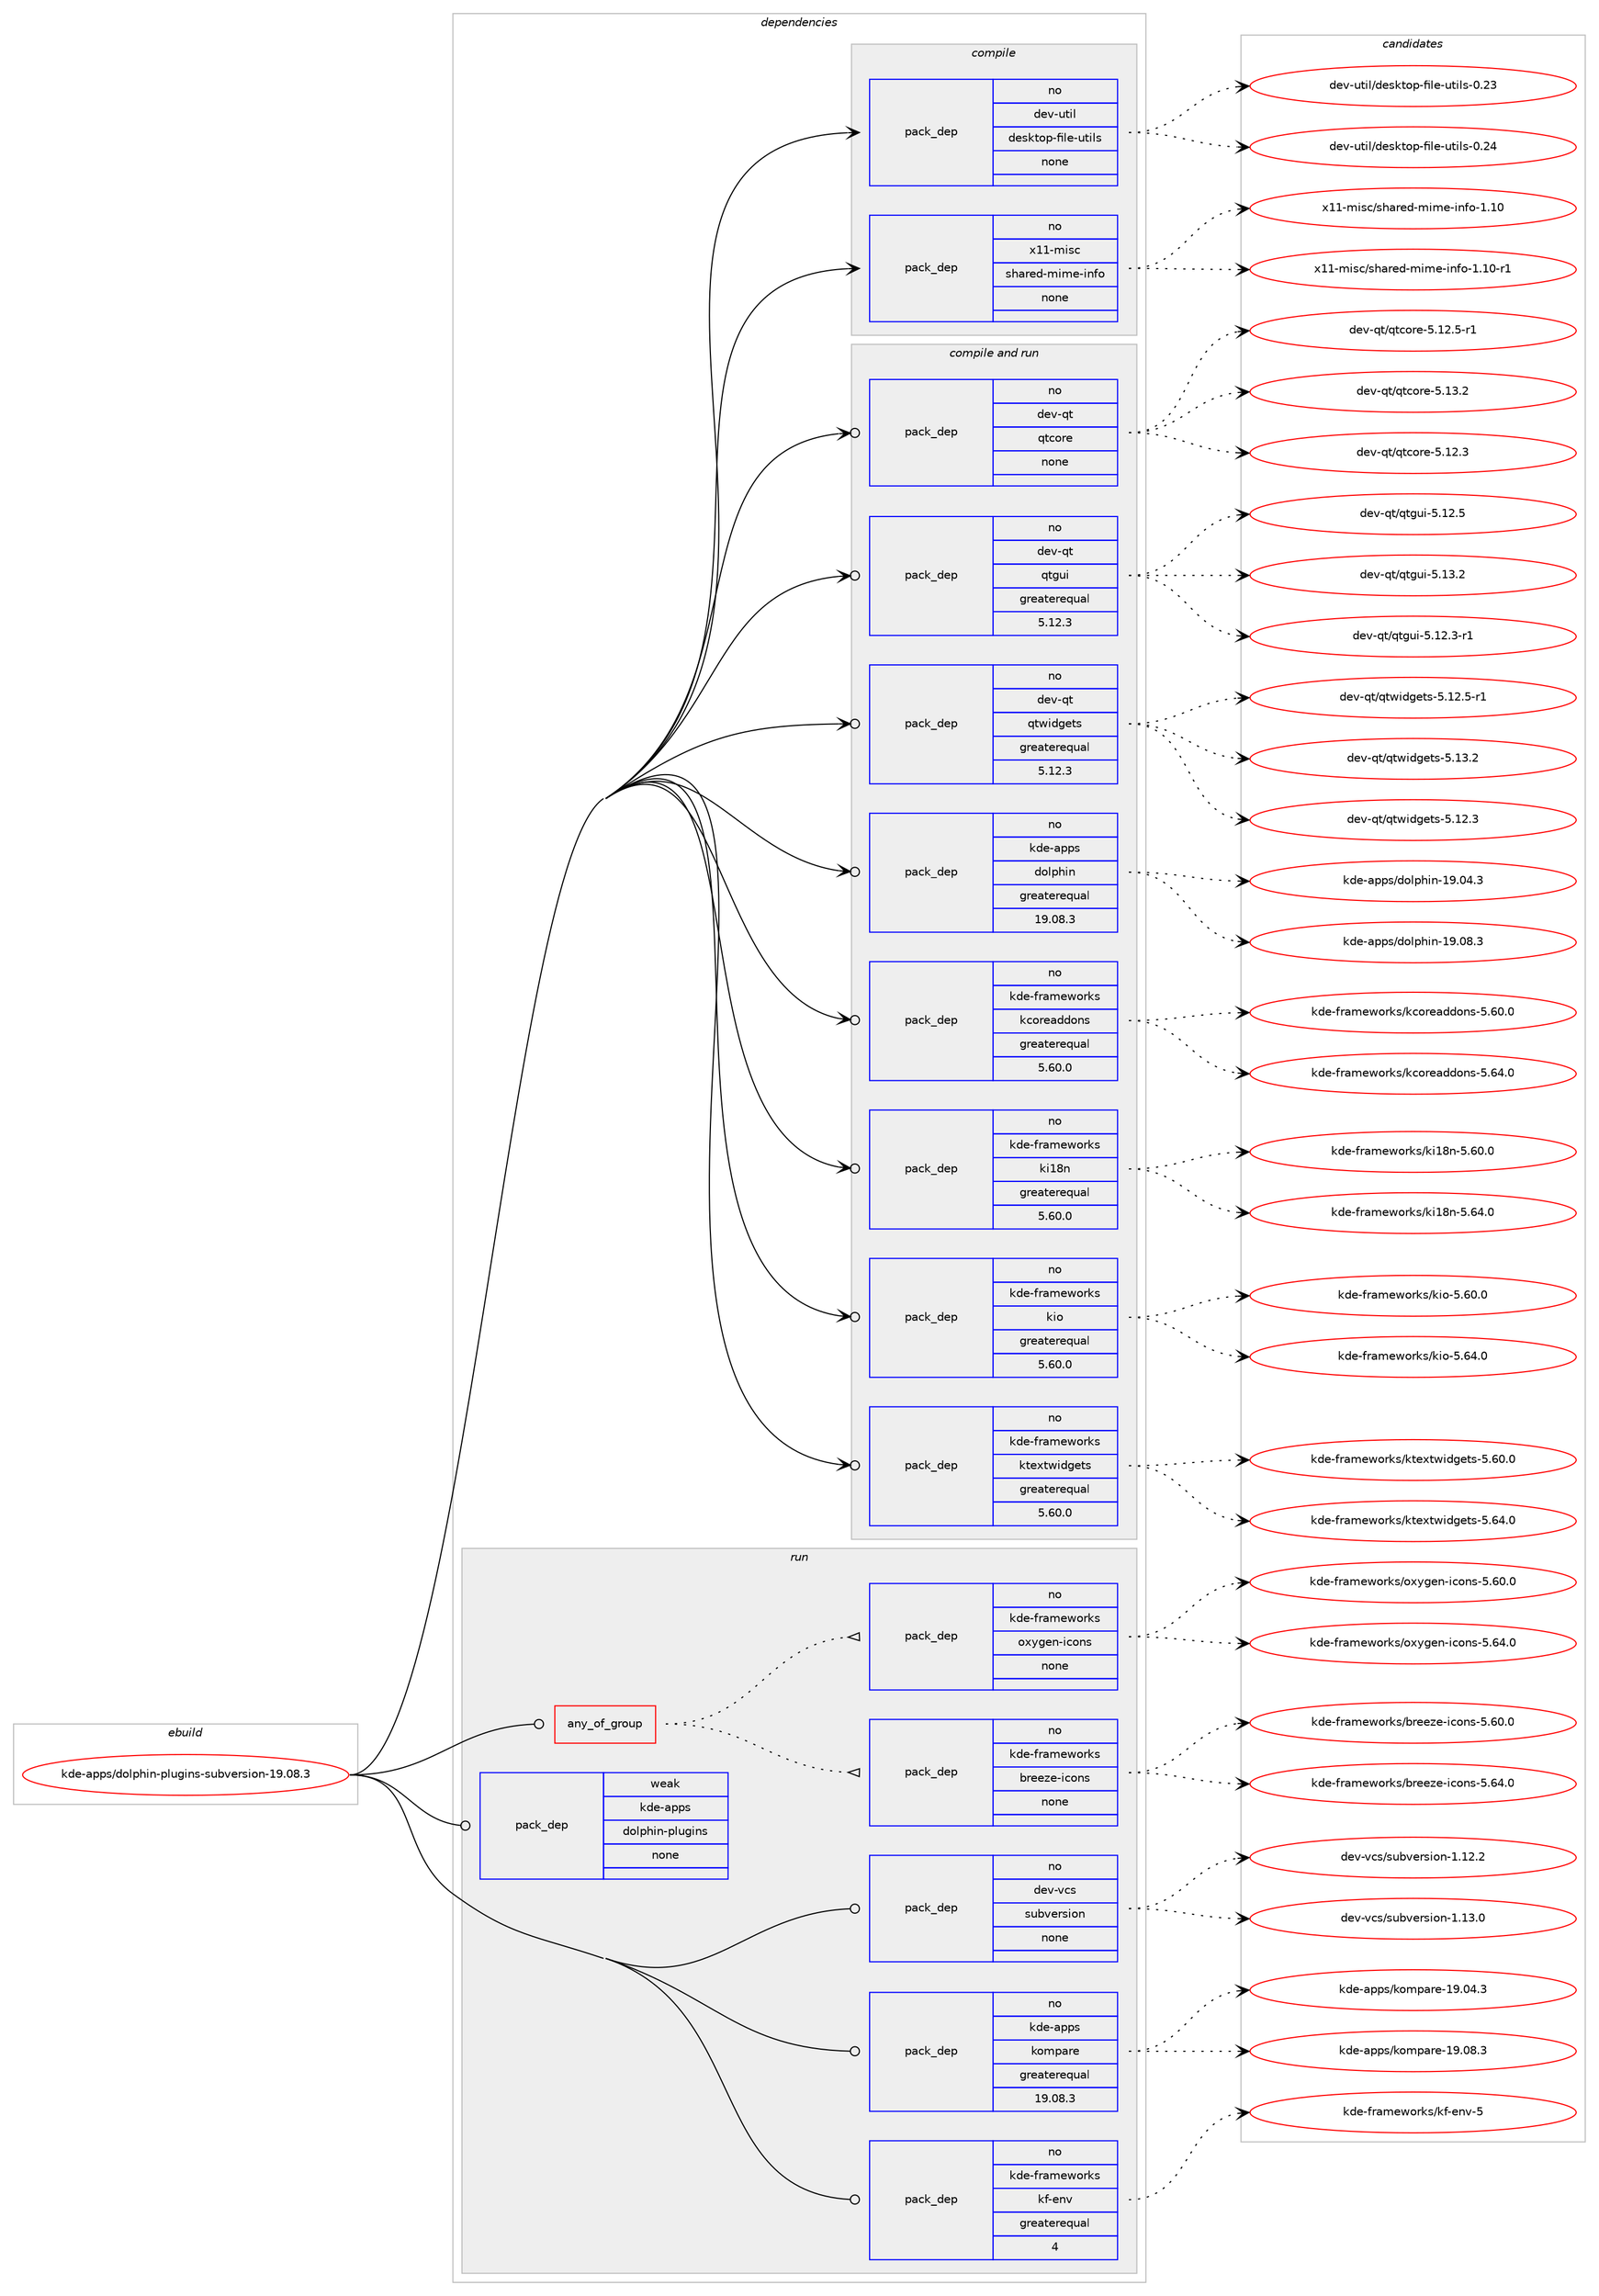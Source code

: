 digraph prolog {

# *************
# Graph options
# *************

newrank=true;
concentrate=true;
compound=true;
graph [rankdir=LR,fontname=Helvetica,fontsize=10,ranksep=1.5];#, ranksep=2.5, nodesep=0.2];
edge  [arrowhead=vee];
node  [fontname=Helvetica,fontsize=10];

# **********
# The ebuild
# **********

subgraph cluster_leftcol {
color=gray;
rank=same;
label=<<i>ebuild</i>>;
id [label="kde-apps/dolphin-plugins-subversion-19.08.3", color=red, width=4, href="../kde-apps/dolphin-plugins-subversion-19.08.3.svg"];
}

# ****************
# The dependencies
# ****************

subgraph cluster_midcol {
color=gray;
label=<<i>dependencies</i>>;
subgraph cluster_compile {
fillcolor="#eeeeee";
style=filled;
label=<<i>compile</i>>;
subgraph pack553446 {
dependency752608 [label=<<TABLE BORDER="0" CELLBORDER="1" CELLSPACING="0" CELLPADDING="4" WIDTH="220"><TR><TD ROWSPAN="6" CELLPADDING="30">pack_dep</TD></TR><TR><TD WIDTH="110">no</TD></TR><TR><TD>dev-util</TD></TR><TR><TD>desktop-file-utils</TD></TR><TR><TD>none</TD></TR><TR><TD></TD></TR></TABLE>>, shape=none, color=blue];
}
id:e -> dependency752608:w [weight=20,style="solid",arrowhead="vee"];
subgraph pack553447 {
dependency752609 [label=<<TABLE BORDER="0" CELLBORDER="1" CELLSPACING="0" CELLPADDING="4" WIDTH="220"><TR><TD ROWSPAN="6" CELLPADDING="30">pack_dep</TD></TR><TR><TD WIDTH="110">no</TD></TR><TR><TD>x11-misc</TD></TR><TR><TD>shared-mime-info</TD></TR><TR><TD>none</TD></TR><TR><TD></TD></TR></TABLE>>, shape=none, color=blue];
}
id:e -> dependency752609:w [weight=20,style="solid",arrowhead="vee"];
}
subgraph cluster_compileandrun {
fillcolor="#eeeeee";
style=filled;
label=<<i>compile and run</i>>;
subgraph pack553448 {
dependency752610 [label=<<TABLE BORDER="0" CELLBORDER="1" CELLSPACING="0" CELLPADDING="4" WIDTH="220"><TR><TD ROWSPAN="6" CELLPADDING="30">pack_dep</TD></TR><TR><TD WIDTH="110">no</TD></TR><TR><TD>dev-qt</TD></TR><TR><TD>qtcore</TD></TR><TR><TD>none</TD></TR><TR><TD></TD></TR></TABLE>>, shape=none, color=blue];
}
id:e -> dependency752610:w [weight=20,style="solid",arrowhead="odotvee"];
subgraph pack553449 {
dependency752611 [label=<<TABLE BORDER="0" CELLBORDER="1" CELLSPACING="0" CELLPADDING="4" WIDTH="220"><TR><TD ROWSPAN="6" CELLPADDING="30">pack_dep</TD></TR><TR><TD WIDTH="110">no</TD></TR><TR><TD>dev-qt</TD></TR><TR><TD>qtgui</TD></TR><TR><TD>greaterequal</TD></TR><TR><TD>5.12.3</TD></TR></TABLE>>, shape=none, color=blue];
}
id:e -> dependency752611:w [weight=20,style="solid",arrowhead="odotvee"];
subgraph pack553450 {
dependency752612 [label=<<TABLE BORDER="0" CELLBORDER="1" CELLSPACING="0" CELLPADDING="4" WIDTH="220"><TR><TD ROWSPAN="6" CELLPADDING="30">pack_dep</TD></TR><TR><TD WIDTH="110">no</TD></TR><TR><TD>dev-qt</TD></TR><TR><TD>qtwidgets</TD></TR><TR><TD>greaterequal</TD></TR><TR><TD>5.12.3</TD></TR></TABLE>>, shape=none, color=blue];
}
id:e -> dependency752612:w [weight=20,style="solid",arrowhead="odotvee"];
subgraph pack553451 {
dependency752613 [label=<<TABLE BORDER="0" CELLBORDER="1" CELLSPACING="0" CELLPADDING="4" WIDTH="220"><TR><TD ROWSPAN="6" CELLPADDING="30">pack_dep</TD></TR><TR><TD WIDTH="110">no</TD></TR><TR><TD>kde-apps</TD></TR><TR><TD>dolphin</TD></TR><TR><TD>greaterequal</TD></TR><TR><TD>19.08.3</TD></TR></TABLE>>, shape=none, color=blue];
}
id:e -> dependency752613:w [weight=20,style="solid",arrowhead="odotvee"];
subgraph pack553452 {
dependency752614 [label=<<TABLE BORDER="0" CELLBORDER="1" CELLSPACING="0" CELLPADDING="4" WIDTH="220"><TR><TD ROWSPAN="6" CELLPADDING="30">pack_dep</TD></TR><TR><TD WIDTH="110">no</TD></TR><TR><TD>kde-frameworks</TD></TR><TR><TD>kcoreaddons</TD></TR><TR><TD>greaterequal</TD></TR><TR><TD>5.60.0</TD></TR></TABLE>>, shape=none, color=blue];
}
id:e -> dependency752614:w [weight=20,style="solid",arrowhead="odotvee"];
subgraph pack553453 {
dependency752615 [label=<<TABLE BORDER="0" CELLBORDER="1" CELLSPACING="0" CELLPADDING="4" WIDTH="220"><TR><TD ROWSPAN="6" CELLPADDING="30">pack_dep</TD></TR><TR><TD WIDTH="110">no</TD></TR><TR><TD>kde-frameworks</TD></TR><TR><TD>ki18n</TD></TR><TR><TD>greaterequal</TD></TR><TR><TD>5.60.0</TD></TR></TABLE>>, shape=none, color=blue];
}
id:e -> dependency752615:w [weight=20,style="solid",arrowhead="odotvee"];
subgraph pack553454 {
dependency752616 [label=<<TABLE BORDER="0" CELLBORDER="1" CELLSPACING="0" CELLPADDING="4" WIDTH="220"><TR><TD ROWSPAN="6" CELLPADDING="30">pack_dep</TD></TR><TR><TD WIDTH="110">no</TD></TR><TR><TD>kde-frameworks</TD></TR><TR><TD>kio</TD></TR><TR><TD>greaterequal</TD></TR><TR><TD>5.60.0</TD></TR></TABLE>>, shape=none, color=blue];
}
id:e -> dependency752616:w [weight=20,style="solid",arrowhead="odotvee"];
subgraph pack553455 {
dependency752617 [label=<<TABLE BORDER="0" CELLBORDER="1" CELLSPACING="0" CELLPADDING="4" WIDTH="220"><TR><TD ROWSPAN="6" CELLPADDING="30">pack_dep</TD></TR><TR><TD WIDTH="110">no</TD></TR><TR><TD>kde-frameworks</TD></TR><TR><TD>ktextwidgets</TD></TR><TR><TD>greaterequal</TD></TR><TR><TD>5.60.0</TD></TR></TABLE>>, shape=none, color=blue];
}
id:e -> dependency752617:w [weight=20,style="solid",arrowhead="odotvee"];
}
subgraph cluster_run {
fillcolor="#eeeeee";
style=filled;
label=<<i>run</i>>;
subgraph any12310 {
dependency752618 [label=<<TABLE BORDER="0" CELLBORDER="1" CELLSPACING="0" CELLPADDING="4"><TR><TD CELLPADDING="10">any_of_group</TD></TR></TABLE>>, shape=none, color=red];subgraph pack553456 {
dependency752619 [label=<<TABLE BORDER="0" CELLBORDER="1" CELLSPACING="0" CELLPADDING="4" WIDTH="220"><TR><TD ROWSPAN="6" CELLPADDING="30">pack_dep</TD></TR><TR><TD WIDTH="110">no</TD></TR><TR><TD>kde-frameworks</TD></TR><TR><TD>breeze-icons</TD></TR><TR><TD>none</TD></TR><TR><TD></TD></TR></TABLE>>, shape=none, color=blue];
}
dependency752618:e -> dependency752619:w [weight=20,style="dotted",arrowhead="oinv"];
subgraph pack553457 {
dependency752620 [label=<<TABLE BORDER="0" CELLBORDER="1" CELLSPACING="0" CELLPADDING="4" WIDTH="220"><TR><TD ROWSPAN="6" CELLPADDING="30">pack_dep</TD></TR><TR><TD WIDTH="110">no</TD></TR><TR><TD>kde-frameworks</TD></TR><TR><TD>oxygen-icons</TD></TR><TR><TD>none</TD></TR><TR><TD></TD></TR></TABLE>>, shape=none, color=blue];
}
dependency752618:e -> dependency752620:w [weight=20,style="dotted",arrowhead="oinv"];
}
id:e -> dependency752618:w [weight=20,style="solid",arrowhead="odot"];
subgraph pack553458 {
dependency752621 [label=<<TABLE BORDER="0" CELLBORDER="1" CELLSPACING="0" CELLPADDING="4" WIDTH="220"><TR><TD ROWSPAN="6" CELLPADDING="30">pack_dep</TD></TR><TR><TD WIDTH="110">no</TD></TR><TR><TD>dev-vcs</TD></TR><TR><TD>subversion</TD></TR><TR><TD>none</TD></TR><TR><TD></TD></TR></TABLE>>, shape=none, color=blue];
}
id:e -> dependency752621:w [weight=20,style="solid",arrowhead="odot"];
subgraph pack553459 {
dependency752622 [label=<<TABLE BORDER="0" CELLBORDER="1" CELLSPACING="0" CELLPADDING="4" WIDTH="220"><TR><TD ROWSPAN="6" CELLPADDING="30">pack_dep</TD></TR><TR><TD WIDTH="110">no</TD></TR><TR><TD>kde-apps</TD></TR><TR><TD>kompare</TD></TR><TR><TD>greaterequal</TD></TR><TR><TD>19.08.3</TD></TR></TABLE>>, shape=none, color=blue];
}
id:e -> dependency752622:w [weight=20,style="solid",arrowhead="odot"];
subgraph pack553460 {
dependency752623 [label=<<TABLE BORDER="0" CELLBORDER="1" CELLSPACING="0" CELLPADDING="4" WIDTH="220"><TR><TD ROWSPAN="6" CELLPADDING="30">pack_dep</TD></TR><TR><TD WIDTH="110">no</TD></TR><TR><TD>kde-frameworks</TD></TR><TR><TD>kf-env</TD></TR><TR><TD>greaterequal</TD></TR><TR><TD>4</TD></TR></TABLE>>, shape=none, color=blue];
}
id:e -> dependency752623:w [weight=20,style="solid",arrowhead="odot"];
subgraph pack553461 {
dependency752624 [label=<<TABLE BORDER="0" CELLBORDER="1" CELLSPACING="0" CELLPADDING="4" WIDTH="220"><TR><TD ROWSPAN="6" CELLPADDING="30">pack_dep</TD></TR><TR><TD WIDTH="110">weak</TD></TR><TR><TD>kde-apps</TD></TR><TR><TD>dolphin-plugins</TD></TR><TR><TD>none</TD></TR><TR><TD></TD></TR></TABLE>>, shape=none, color=blue];
}
id:e -> dependency752624:w [weight=20,style="solid",arrowhead="odot"];
}
}

# **************
# The candidates
# **************

subgraph cluster_choices {
rank=same;
color=gray;
label=<<i>candidates</i>>;

subgraph choice553446 {
color=black;
nodesep=1;
choice100101118451171161051084710010111510711611111245102105108101451171161051081154548465051 [label="dev-util/desktop-file-utils-0.23", color=red, width=4,href="../dev-util/desktop-file-utils-0.23.svg"];
choice100101118451171161051084710010111510711611111245102105108101451171161051081154548465052 [label="dev-util/desktop-file-utils-0.24", color=red, width=4,href="../dev-util/desktop-file-utils-0.24.svg"];
dependency752608:e -> choice100101118451171161051084710010111510711611111245102105108101451171161051081154548465051:w [style=dotted,weight="100"];
dependency752608:e -> choice100101118451171161051084710010111510711611111245102105108101451171161051081154548465052:w [style=dotted,weight="100"];
}
subgraph choice553447 {
color=black;
nodesep=1;
choice12049494510910511599471151049711410110045109105109101451051101021114549464948 [label="x11-misc/shared-mime-info-1.10", color=red, width=4,href="../x11-misc/shared-mime-info-1.10.svg"];
choice120494945109105115994711510497114101100451091051091014510511010211145494649484511449 [label="x11-misc/shared-mime-info-1.10-r1", color=red, width=4,href="../x11-misc/shared-mime-info-1.10-r1.svg"];
dependency752609:e -> choice12049494510910511599471151049711410110045109105109101451051101021114549464948:w [style=dotted,weight="100"];
dependency752609:e -> choice120494945109105115994711510497114101100451091051091014510511010211145494649484511449:w [style=dotted,weight="100"];
}
subgraph choice553448 {
color=black;
nodesep=1;
choice10010111845113116471131169911111410145534649504651 [label="dev-qt/qtcore-5.12.3", color=red, width=4,href="../dev-qt/qtcore-5.12.3.svg"];
choice100101118451131164711311699111114101455346495046534511449 [label="dev-qt/qtcore-5.12.5-r1", color=red, width=4,href="../dev-qt/qtcore-5.12.5-r1.svg"];
choice10010111845113116471131169911111410145534649514650 [label="dev-qt/qtcore-5.13.2", color=red, width=4,href="../dev-qt/qtcore-5.13.2.svg"];
dependency752610:e -> choice10010111845113116471131169911111410145534649504651:w [style=dotted,weight="100"];
dependency752610:e -> choice100101118451131164711311699111114101455346495046534511449:w [style=dotted,weight="100"];
dependency752610:e -> choice10010111845113116471131169911111410145534649514650:w [style=dotted,weight="100"];
}
subgraph choice553449 {
color=black;
nodesep=1;
choice1001011184511311647113116103117105455346495046514511449 [label="dev-qt/qtgui-5.12.3-r1", color=red, width=4,href="../dev-qt/qtgui-5.12.3-r1.svg"];
choice100101118451131164711311610311710545534649504653 [label="dev-qt/qtgui-5.12.5", color=red, width=4,href="../dev-qt/qtgui-5.12.5.svg"];
choice100101118451131164711311610311710545534649514650 [label="dev-qt/qtgui-5.13.2", color=red, width=4,href="../dev-qt/qtgui-5.13.2.svg"];
dependency752611:e -> choice1001011184511311647113116103117105455346495046514511449:w [style=dotted,weight="100"];
dependency752611:e -> choice100101118451131164711311610311710545534649504653:w [style=dotted,weight="100"];
dependency752611:e -> choice100101118451131164711311610311710545534649514650:w [style=dotted,weight="100"];
}
subgraph choice553450 {
color=black;
nodesep=1;
choice100101118451131164711311611910510010310111611545534649504651 [label="dev-qt/qtwidgets-5.12.3", color=red, width=4,href="../dev-qt/qtwidgets-5.12.3.svg"];
choice1001011184511311647113116119105100103101116115455346495046534511449 [label="dev-qt/qtwidgets-5.12.5-r1", color=red, width=4,href="../dev-qt/qtwidgets-5.12.5-r1.svg"];
choice100101118451131164711311611910510010310111611545534649514650 [label="dev-qt/qtwidgets-5.13.2", color=red, width=4,href="../dev-qt/qtwidgets-5.13.2.svg"];
dependency752612:e -> choice100101118451131164711311611910510010310111611545534649504651:w [style=dotted,weight="100"];
dependency752612:e -> choice1001011184511311647113116119105100103101116115455346495046534511449:w [style=dotted,weight="100"];
dependency752612:e -> choice100101118451131164711311611910510010310111611545534649514650:w [style=dotted,weight="100"];
}
subgraph choice553451 {
color=black;
nodesep=1;
choice1071001014597112112115471001111081121041051104549574648524651 [label="kde-apps/dolphin-19.04.3", color=red, width=4,href="../kde-apps/dolphin-19.04.3.svg"];
choice1071001014597112112115471001111081121041051104549574648564651 [label="kde-apps/dolphin-19.08.3", color=red, width=4,href="../kde-apps/dolphin-19.08.3.svg"];
dependency752613:e -> choice1071001014597112112115471001111081121041051104549574648524651:w [style=dotted,weight="100"];
dependency752613:e -> choice1071001014597112112115471001111081121041051104549574648564651:w [style=dotted,weight="100"];
}
subgraph choice553452 {
color=black;
nodesep=1;
choice107100101451021149710910111911111410711547107991111141019710010011111011545534654484648 [label="kde-frameworks/kcoreaddons-5.60.0", color=red, width=4,href="../kde-frameworks/kcoreaddons-5.60.0.svg"];
choice107100101451021149710910111911111410711547107991111141019710010011111011545534654524648 [label="kde-frameworks/kcoreaddons-5.64.0", color=red, width=4,href="../kde-frameworks/kcoreaddons-5.64.0.svg"];
dependency752614:e -> choice107100101451021149710910111911111410711547107991111141019710010011111011545534654484648:w [style=dotted,weight="100"];
dependency752614:e -> choice107100101451021149710910111911111410711547107991111141019710010011111011545534654524648:w [style=dotted,weight="100"];
}
subgraph choice553453 {
color=black;
nodesep=1;
choice107100101451021149710910111911111410711547107105495611045534654484648 [label="kde-frameworks/ki18n-5.60.0", color=red, width=4,href="../kde-frameworks/ki18n-5.60.0.svg"];
choice107100101451021149710910111911111410711547107105495611045534654524648 [label="kde-frameworks/ki18n-5.64.0", color=red, width=4,href="../kde-frameworks/ki18n-5.64.0.svg"];
dependency752615:e -> choice107100101451021149710910111911111410711547107105495611045534654484648:w [style=dotted,weight="100"];
dependency752615:e -> choice107100101451021149710910111911111410711547107105495611045534654524648:w [style=dotted,weight="100"];
}
subgraph choice553454 {
color=black;
nodesep=1;
choice10710010145102114971091011191111141071154710710511145534654484648 [label="kde-frameworks/kio-5.60.0", color=red, width=4,href="../kde-frameworks/kio-5.60.0.svg"];
choice10710010145102114971091011191111141071154710710511145534654524648 [label="kde-frameworks/kio-5.64.0", color=red, width=4,href="../kde-frameworks/kio-5.64.0.svg"];
dependency752616:e -> choice10710010145102114971091011191111141071154710710511145534654484648:w [style=dotted,weight="100"];
dependency752616:e -> choice10710010145102114971091011191111141071154710710511145534654524648:w [style=dotted,weight="100"];
}
subgraph choice553455 {
color=black;
nodesep=1;
choice10710010145102114971091011191111141071154710711610112011611910510010310111611545534654484648 [label="kde-frameworks/ktextwidgets-5.60.0", color=red, width=4,href="../kde-frameworks/ktextwidgets-5.60.0.svg"];
choice10710010145102114971091011191111141071154710711610112011611910510010310111611545534654524648 [label="kde-frameworks/ktextwidgets-5.64.0", color=red, width=4,href="../kde-frameworks/ktextwidgets-5.64.0.svg"];
dependency752617:e -> choice10710010145102114971091011191111141071154710711610112011611910510010310111611545534654484648:w [style=dotted,weight="100"];
dependency752617:e -> choice10710010145102114971091011191111141071154710711610112011611910510010310111611545534654524648:w [style=dotted,weight="100"];
}
subgraph choice553456 {
color=black;
nodesep=1;
choice10710010145102114971091011191111141071154798114101101122101451059911111011545534654484648 [label="kde-frameworks/breeze-icons-5.60.0", color=red, width=4,href="../kde-frameworks/breeze-icons-5.60.0.svg"];
choice10710010145102114971091011191111141071154798114101101122101451059911111011545534654524648 [label="kde-frameworks/breeze-icons-5.64.0", color=red, width=4,href="../kde-frameworks/breeze-icons-5.64.0.svg"];
dependency752619:e -> choice10710010145102114971091011191111141071154798114101101122101451059911111011545534654484648:w [style=dotted,weight="100"];
dependency752619:e -> choice10710010145102114971091011191111141071154798114101101122101451059911111011545534654524648:w [style=dotted,weight="100"];
}
subgraph choice553457 {
color=black;
nodesep=1;
choice107100101451021149710910111911111410711547111120121103101110451059911111011545534654484648 [label="kde-frameworks/oxygen-icons-5.60.0", color=red, width=4,href="../kde-frameworks/oxygen-icons-5.60.0.svg"];
choice107100101451021149710910111911111410711547111120121103101110451059911111011545534654524648 [label="kde-frameworks/oxygen-icons-5.64.0", color=red, width=4,href="../kde-frameworks/oxygen-icons-5.64.0.svg"];
dependency752620:e -> choice107100101451021149710910111911111410711547111120121103101110451059911111011545534654484648:w [style=dotted,weight="100"];
dependency752620:e -> choice107100101451021149710910111911111410711547111120121103101110451059911111011545534654524648:w [style=dotted,weight="100"];
}
subgraph choice553458 {
color=black;
nodesep=1;
choice1001011184511899115471151179811810111411510511111045494649504650 [label="dev-vcs/subversion-1.12.2", color=red, width=4,href="../dev-vcs/subversion-1.12.2.svg"];
choice1001011184511899115471151179811810111411510511111045494649514648 [label="dev-vcs/subversion-1.13.0", color=red, width=4,href="../dev-vcs/subversion-1.13.0.svg"];
dependency752621:e -> choice1001011184511899115471151179811810111411510511111045494649504650:w [style=dotted,weight="100"];
dependency752621:e -> choice1001011184511899115471151179811810111411510511111045494649514648:w [style=dotted,weight="100"];
}
subgraph choice553459 {
color=black;
nodesep=1;
choice107100101459711211211547107111109112971141014549574648524651 [label="kde-apps/kompare-19.04.3", color=red, width=4,href="../kde-apps/kompare-19.04.3.svg"];
choice107100101459711211211547107111109112971141014549574648564651 [label="kde-apps/kompare-19.08.3", color=red, width=4,href="../kde-apps/kompare-19.08.3.svg"];
dependency752622:e -> choice107100101459711211211547107111109112971141014549574648524651:w [style=dotted,weight="100"];
dependency752622:e -> choice107100101459711211211547107111109112971141014549574648564651:w [style=dotted,weight="100"];
}
subgraph choice553460 {
color=black;
nodesep=1;
choice107100101451021149710910111911111410711547107102451011101184553 [label="kde-frameworks/kf-env-5", color=red, width=4,href="../kde-frameworks/kf-env-5.svg"];
dependency752623:e -> choice107100101451021149710910111911111410711547107102451011101184553:w [style=dotted,weight="100"];
}
subgraph choice553461 {
color=black;
nodesep=1;
}
}

}
